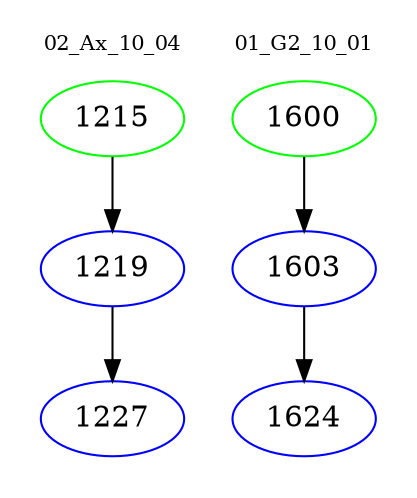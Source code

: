 digraph{
subgraph cluster_0 {
color = white
label = "02_Ax_10_04";
fontsize=10;
T0_1215 [label="1215", color="green"]
T0_1215 -> T0_1219 [color="black"]
T0_1219 [label="1219", color="blue"]
T0_1219 -> T0_1227 [color="black"]
T0_1227 [label="1227", color="blue"]
}
subgraph cluster_1 {
color = white
label = "01_G2_10_01";
fontsize=10;
T1_1600 [label="1600", color="green"]
T1_1600 -> T1_1603 [color="black"]
T1_1603 [label="1603", color="blue"]
T1_1603 -> T1_1624 [color="black"]
T1_1624 [label="1624", color="blue"]
}
}

